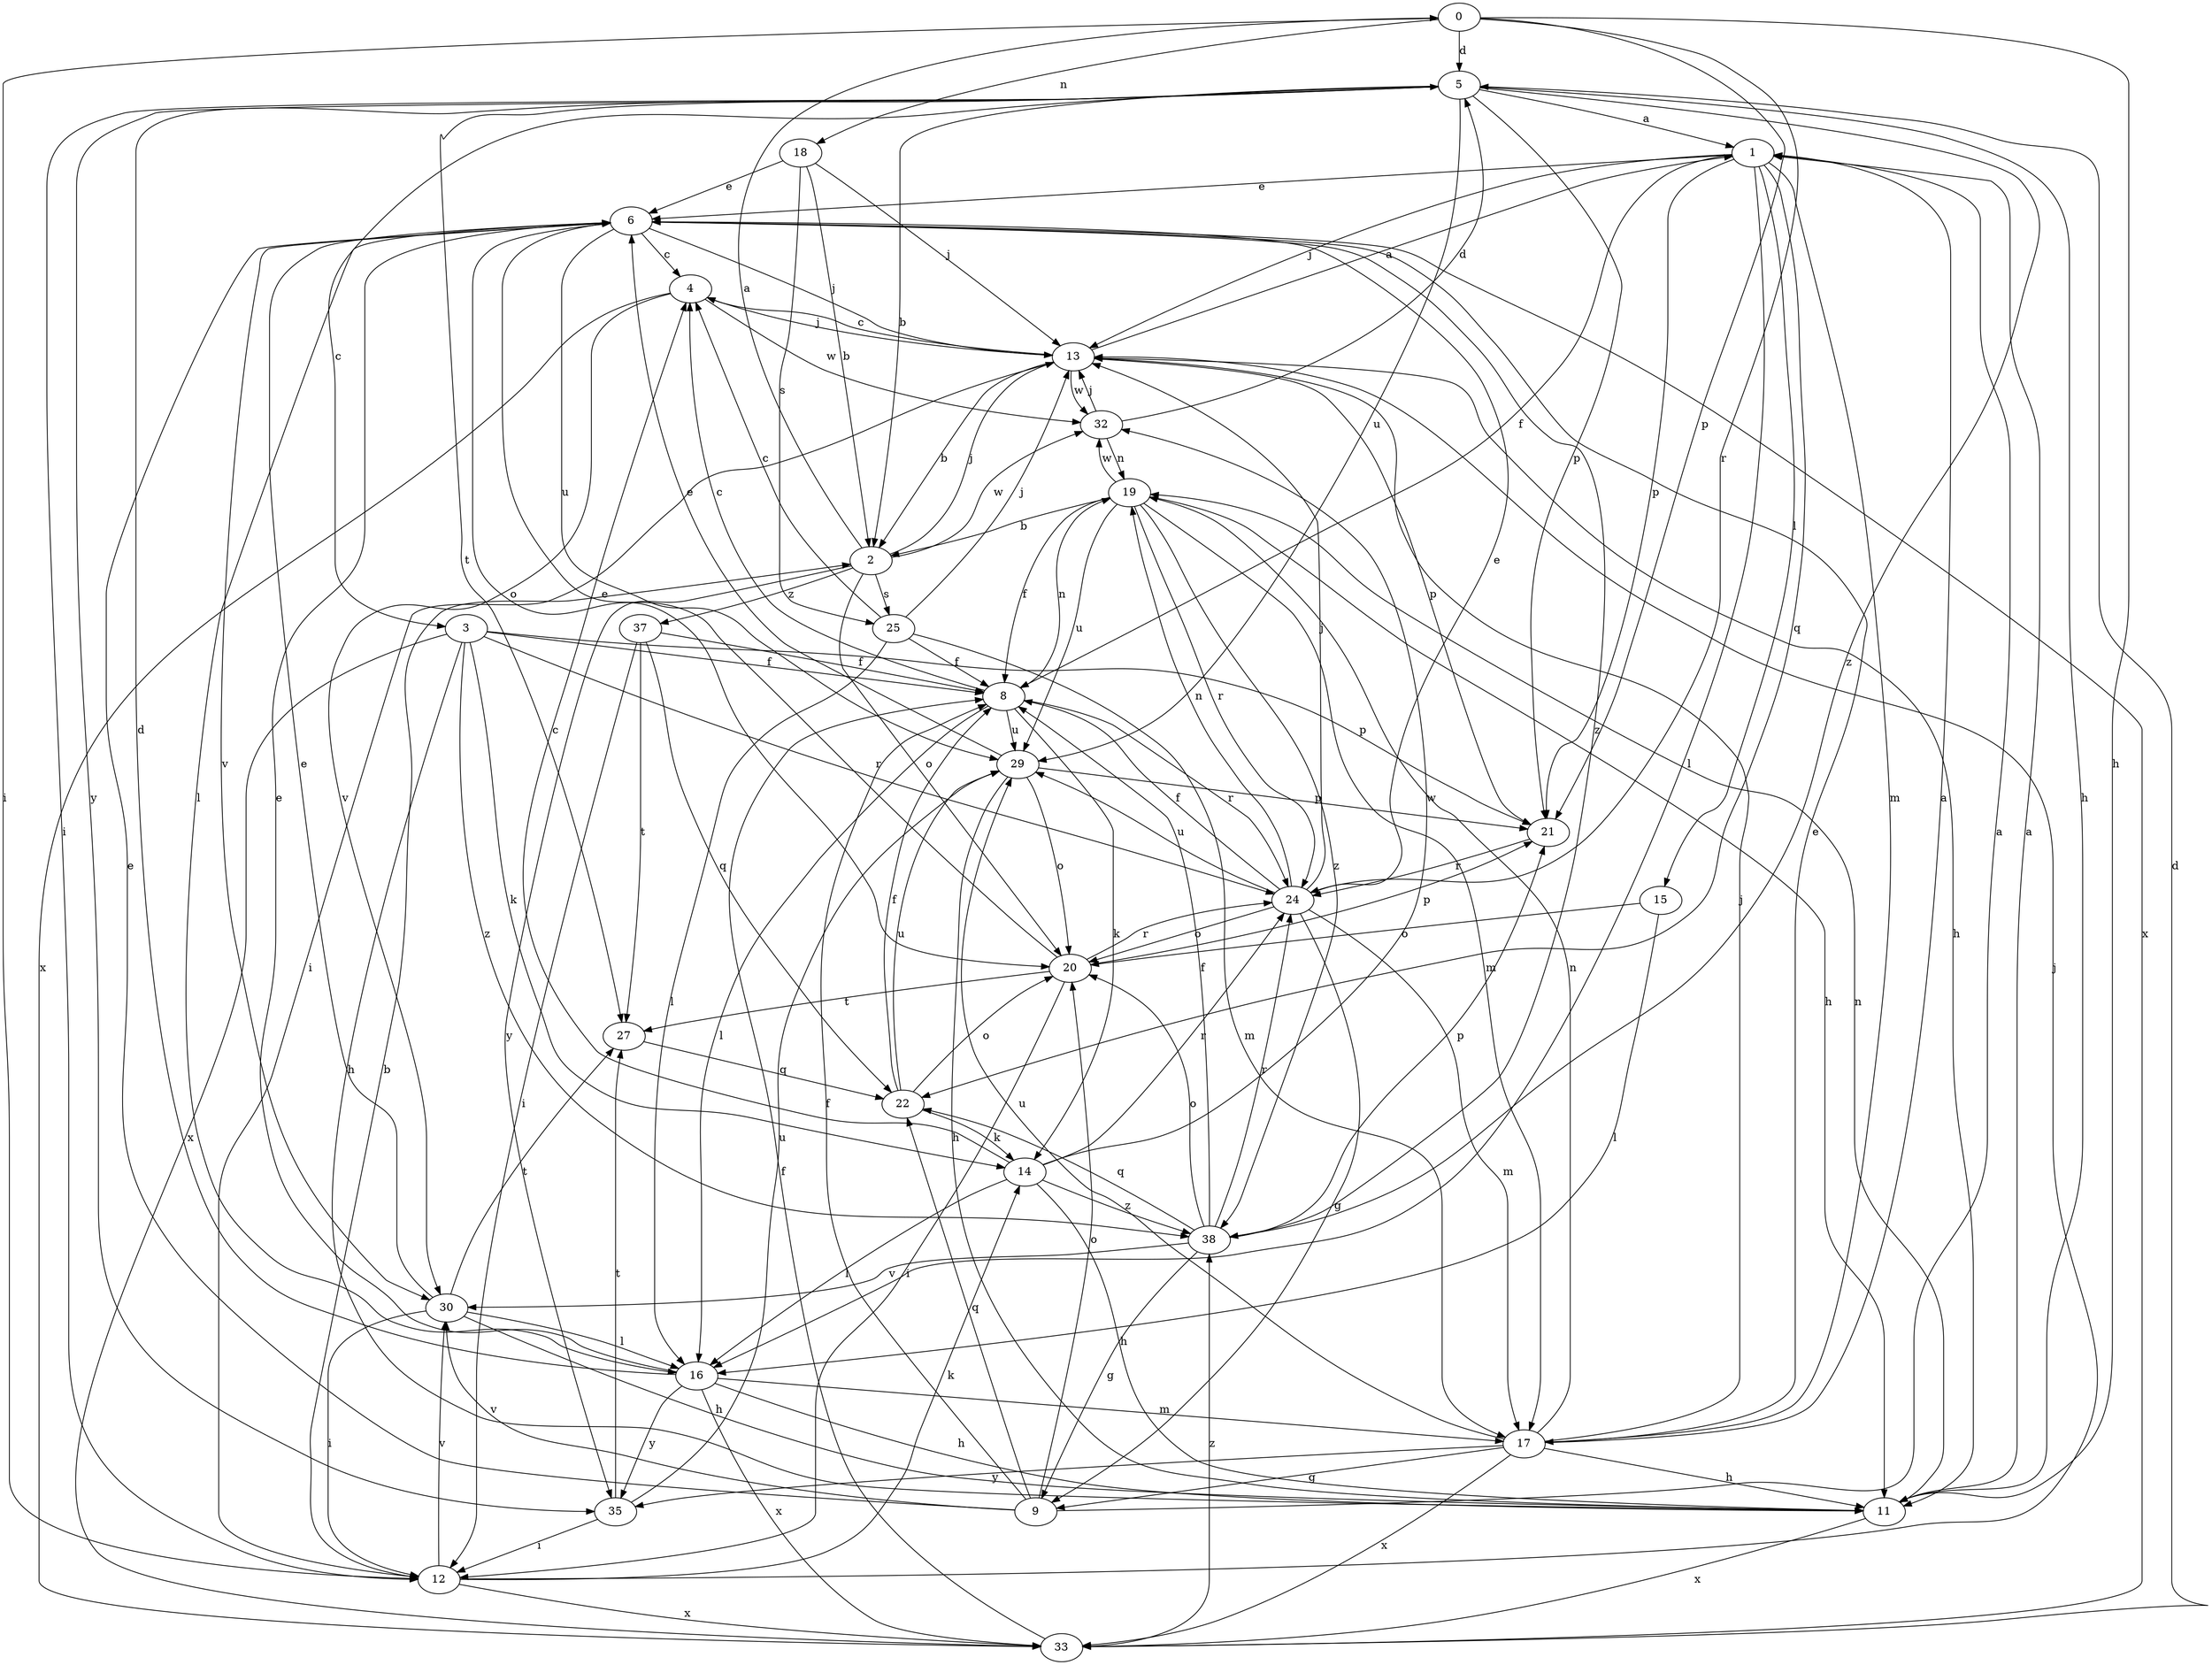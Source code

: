 strict digraph  {
0;
1;
2;
3;
4;
5;
6;
8;
9;
11;
12;
13;
14;
15;
16;
17;
18;
19;
20;
21;
22;
24;
25;
27;
29;
30;
32;
33;
35;
37;
38;
0 -> 5  [label=d];
0 -> 11  [label=h];
0 -> 12  [label=i];
0 -> 18  [label=n];
0 -> 21  [label=p];
0 -> 24  [label=r];
1 -> 6  [label=e];
1 -> 8  [label=f];
1 -> 13  [label=j];
1 -> 15  [label=l];
1 -> 16  [label=l];
1 -> 17  [label=m];
1 -> 21  [label=p];
1 -> 22  [label=q];
2 -> 0  [label=a];
2 -> 13  [label=j];
2 -> 20  [label=o];
2 -> 25  [label=s];
2 -> 32  [label=w];
2 -> 35  [label=y];
2 -> 37  [label=z];
3 -> 8  [label=f];
3 -> 11  [label=h];
3 -> 14  [label=k];
3 -> 21  [label=p];
3 -> 24  [label=r];
3 -> 33  [label=x];
3 -> 38  [label=z];
4 -> 13  [label=j];
4 -> 30  [label=v];
4 -> 32  [label=w];
4 -> 33  [label=x];
5 -> 1  [label=a];
5 -> 2  [label=b];
5 -> 3  [label=c];
5 -> 11  [label=h];
5 -> 12  [label=i];
5 -> 21  [label=p];
5 -> 27  [label=t];
5 -> 29  [label=u];
5 -> 35  [label=y];
5 -> 38  [label=z];
6 -> 4  [label=c];
6 -> 13  [label=j];
6 -> 16  [label=l];
6 -> 20  [label=o];
6 -> 29  [label=u];
6 -> 30  [label=v];
6 -> 33  [label=x];
6 -> 38  [label=z];
8 -> 4  [label=c];
8 -> 14  [label=k];
8 -> 16  [label=l];
8 -> 19  [label=n];
8 -> 24  [label=r];
8 -> 29  [label=u];
9 -> 1  [label=a];
9 -> 6  [label=e];
9 -> 8  [label=f];
9 -> 20  [label=o];
9 -> 22  [label=q];
9 -> 30  [label=v];
11 -> 1  [label=a];
11 -> 19  [label=n];
11 -> 33  [label=x];
12 -> 2  [label=b];
12 -> 13  [label=j];
12 -> 14  [label=k];
12 -> 30  [label=v];
12 -> 33  [label=x];
13 -> 1  [label=a];
13 -> 2  [label=b];
13 -> 4  [label=c];
13 -> 11  [label=h];
13 -> 12  [label=i];
13 -> 21  [label=p];
13 -> 32  [label=w];
14 -> 4  [label=c];
14 -> 11  [label=h];
14 -> 16  [label=l];
14 -> 24  [label=r];
14 -> 32  [label=w];
14 -> 38  [label=z];
15 -> 16  [label=l];
15 -> 20  [label=o];
16 -> 5  [label=d];
16 -> 6  [label=e];
16 -> 11  [label=h];
16 -> 17  [label=m];
16 -> 33  [label=x];
16 -> 35  [label=y];
17 -> 1  [label=a];
17 -> 6  [label=e];
17 -> 9  [label=g];
17 -> 11  [label=h];
17 -> 13  [label=j];
17 -> 19  [label=n];
17 -> 29  [label=u];
17 -> 33  [label=x];
17 -> 35  [label=y];
18 -> 2  [label=b];
18 -> 6  [label=e];
18 -> 13  [label=j];
18 -> 25  [label=s];
19 -> 2  [label=b];
19 -> 8  [label=f];
19 -> 11  [label=h];
19 -> 17  [label=m];
19 -> 24  [label=r];
19 -> 29  [label=u];
19 -> 32  [label=w];
19 -> 38  [label=z];
20 -> 6  [label=e];
20 -> 12  [label=i];
20 -> 21  [label=p];
20 -> 24  [label=r];
20 -> 27  [label=t];
21 -> 24  [label=r];
22 -> 8  [label=f];
22 -> 14  [label=k];
22 -> 20  [label=o];
22 -> 29  [label=u];
24 -> 6  [label=e];
24 -> 8  [label=f];
24 -> 9  [label=g];
24 -> 13  [label=j];
24 -> 17  [label=m];
24 -> 19  [label=n];
24 -> 20  [label=o];
24 -> 29  [label=u];
25 -> 4  [label=c];
25 -> 8  [label=f];
25 -> 13  [label=j];
25 -> 16  [label=l];
25 -> 17  [label=m];
27 -> 22  [label=q];
29 -> 6  [label=e];
29 -> 11  [label=h];
29 -> 20  [label=o];
29 -> 21  [label=p];
30 -> 6  [label=e];
30 -> 11  [label=h];
30 -> 12  [label=i];
30 -> 16  [label=l];
30 -> 27  [label=t];
32 -> 5  [label=d];
32 -> 13  [label=j];
32 -> 19  [label=n];
33 -> 5  [label=d];
33 -> 8  [label=f];
33 -> 38  [label=z];
35 -> 12  [label=i];
35 -> 27  [label=t];
35 -> 29  [label=u];
37 -> 8  [label=f];
37 -> 12  [label=i];
37 -> 22  [label=q];
37 -> 27  [label=t];
38 -> 8  [label=f];
38 -> 9  [label=g];
38 -> 20  [label=o];
38 -> 21  [label=p];
38 -> 22  [label=q];
38 -> 24  [label=r];
38 -> 30  [label=v];
}
